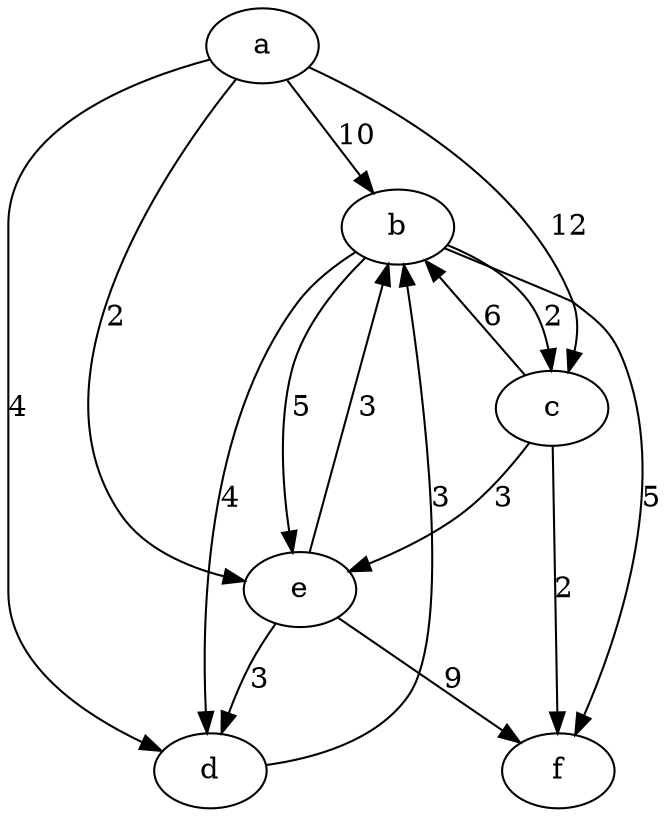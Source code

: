 digraph G {
    a -> b [label="10"];
    a -> c [label="12"];
    a -> d [label="4"];
    a -> e [label="2"];
    b -> c [label="2"];
    b -> d [label="4"];
    b -> e [label="5"];
    b -> f [label="5"];
    c -> b [label="6"];
    c -> f [label="2"];
    d -> b [label="3"];
    c -> e [label="3"];
    e -> b [label="3"];
    e -> d [label="3"];
    e -> f [label="9"];
}
